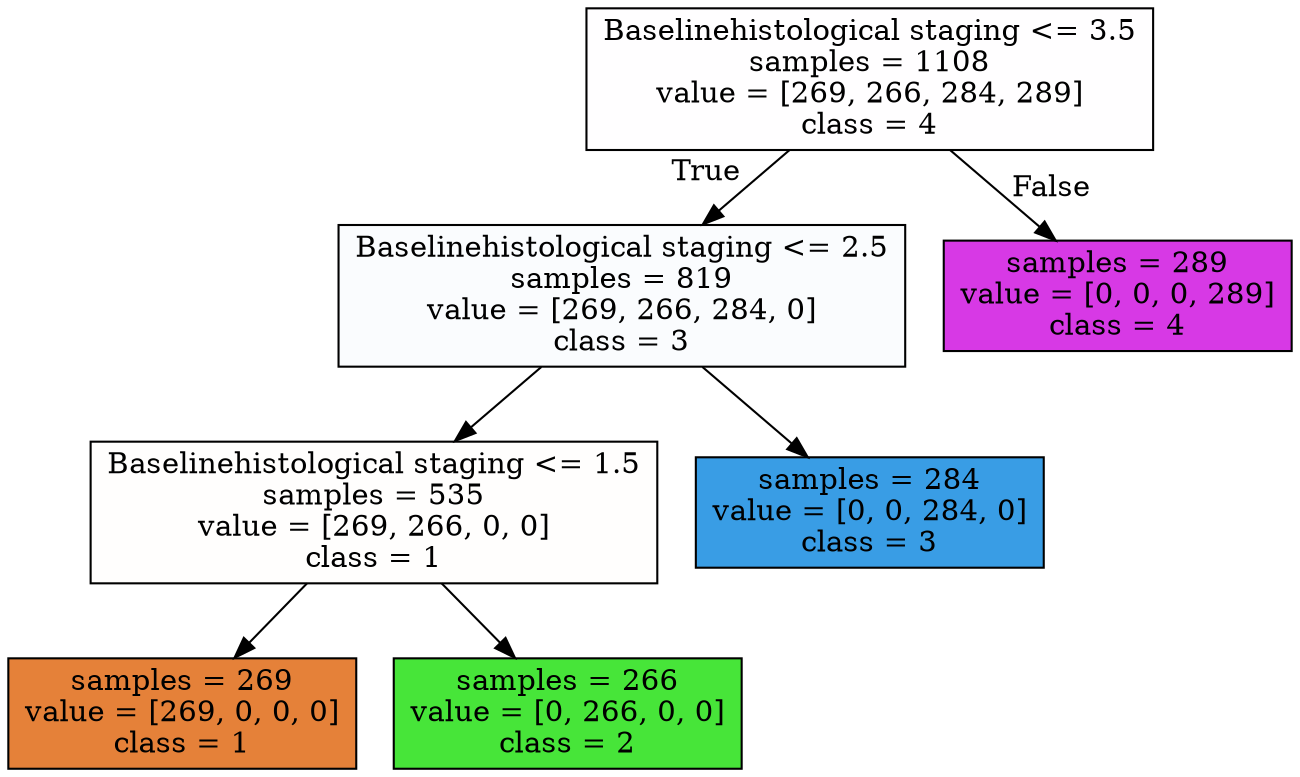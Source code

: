 digraph Tree {
node [shape=box, style="filled", color="black"] ;
0 [label="Baselinehistological staging <= 3.5\nsamples = 1108\nvalue = [269, 266, 284, 289]\nclass = 4", fillcolor="#fffeff"] ;
1 [label="Baselinehistological staging <= 2.5\nsamples = 819\nvalue = [269, 266, 284, 0]\nclass = 3", fillcolor="#fafcfe"] ;
0 -> 1 [labeldistance=2.5, labelangle=45, headlabel="True"] ;
2 [label="Baselinehistological staging <= 1.5\nsamples = 535\nvalue = [269, 266, 0, 0]\nclass = 1", fillcolor="#fffefd"] ;
1 -> 2 ;
3 [label="samples = 269\nvalue = [269, 0, 0, 0]\nclass = 1", fillcolor="#e58139"] ;
2 -> 3 ;
4 [label="samples = 266\nvalue = [0, 266, 0, 0]\nclass = 2", fillcolor="#47e539"] ;
2 -> 4 ;
5 [label="samples = 284\nvalue = [0, 0, 284, 0]\nclass = 3", fillcolor="#399de5"] ;
1 -> 5 ;
6 [label="samples = 289\nvalue = [0, 0, 0, 289]\nclass = 4", fillcolor="#d739e5"] ;
0 -> 6 [labeldistance=2.5, labelangle=-45, headlabel="False"] ;
}